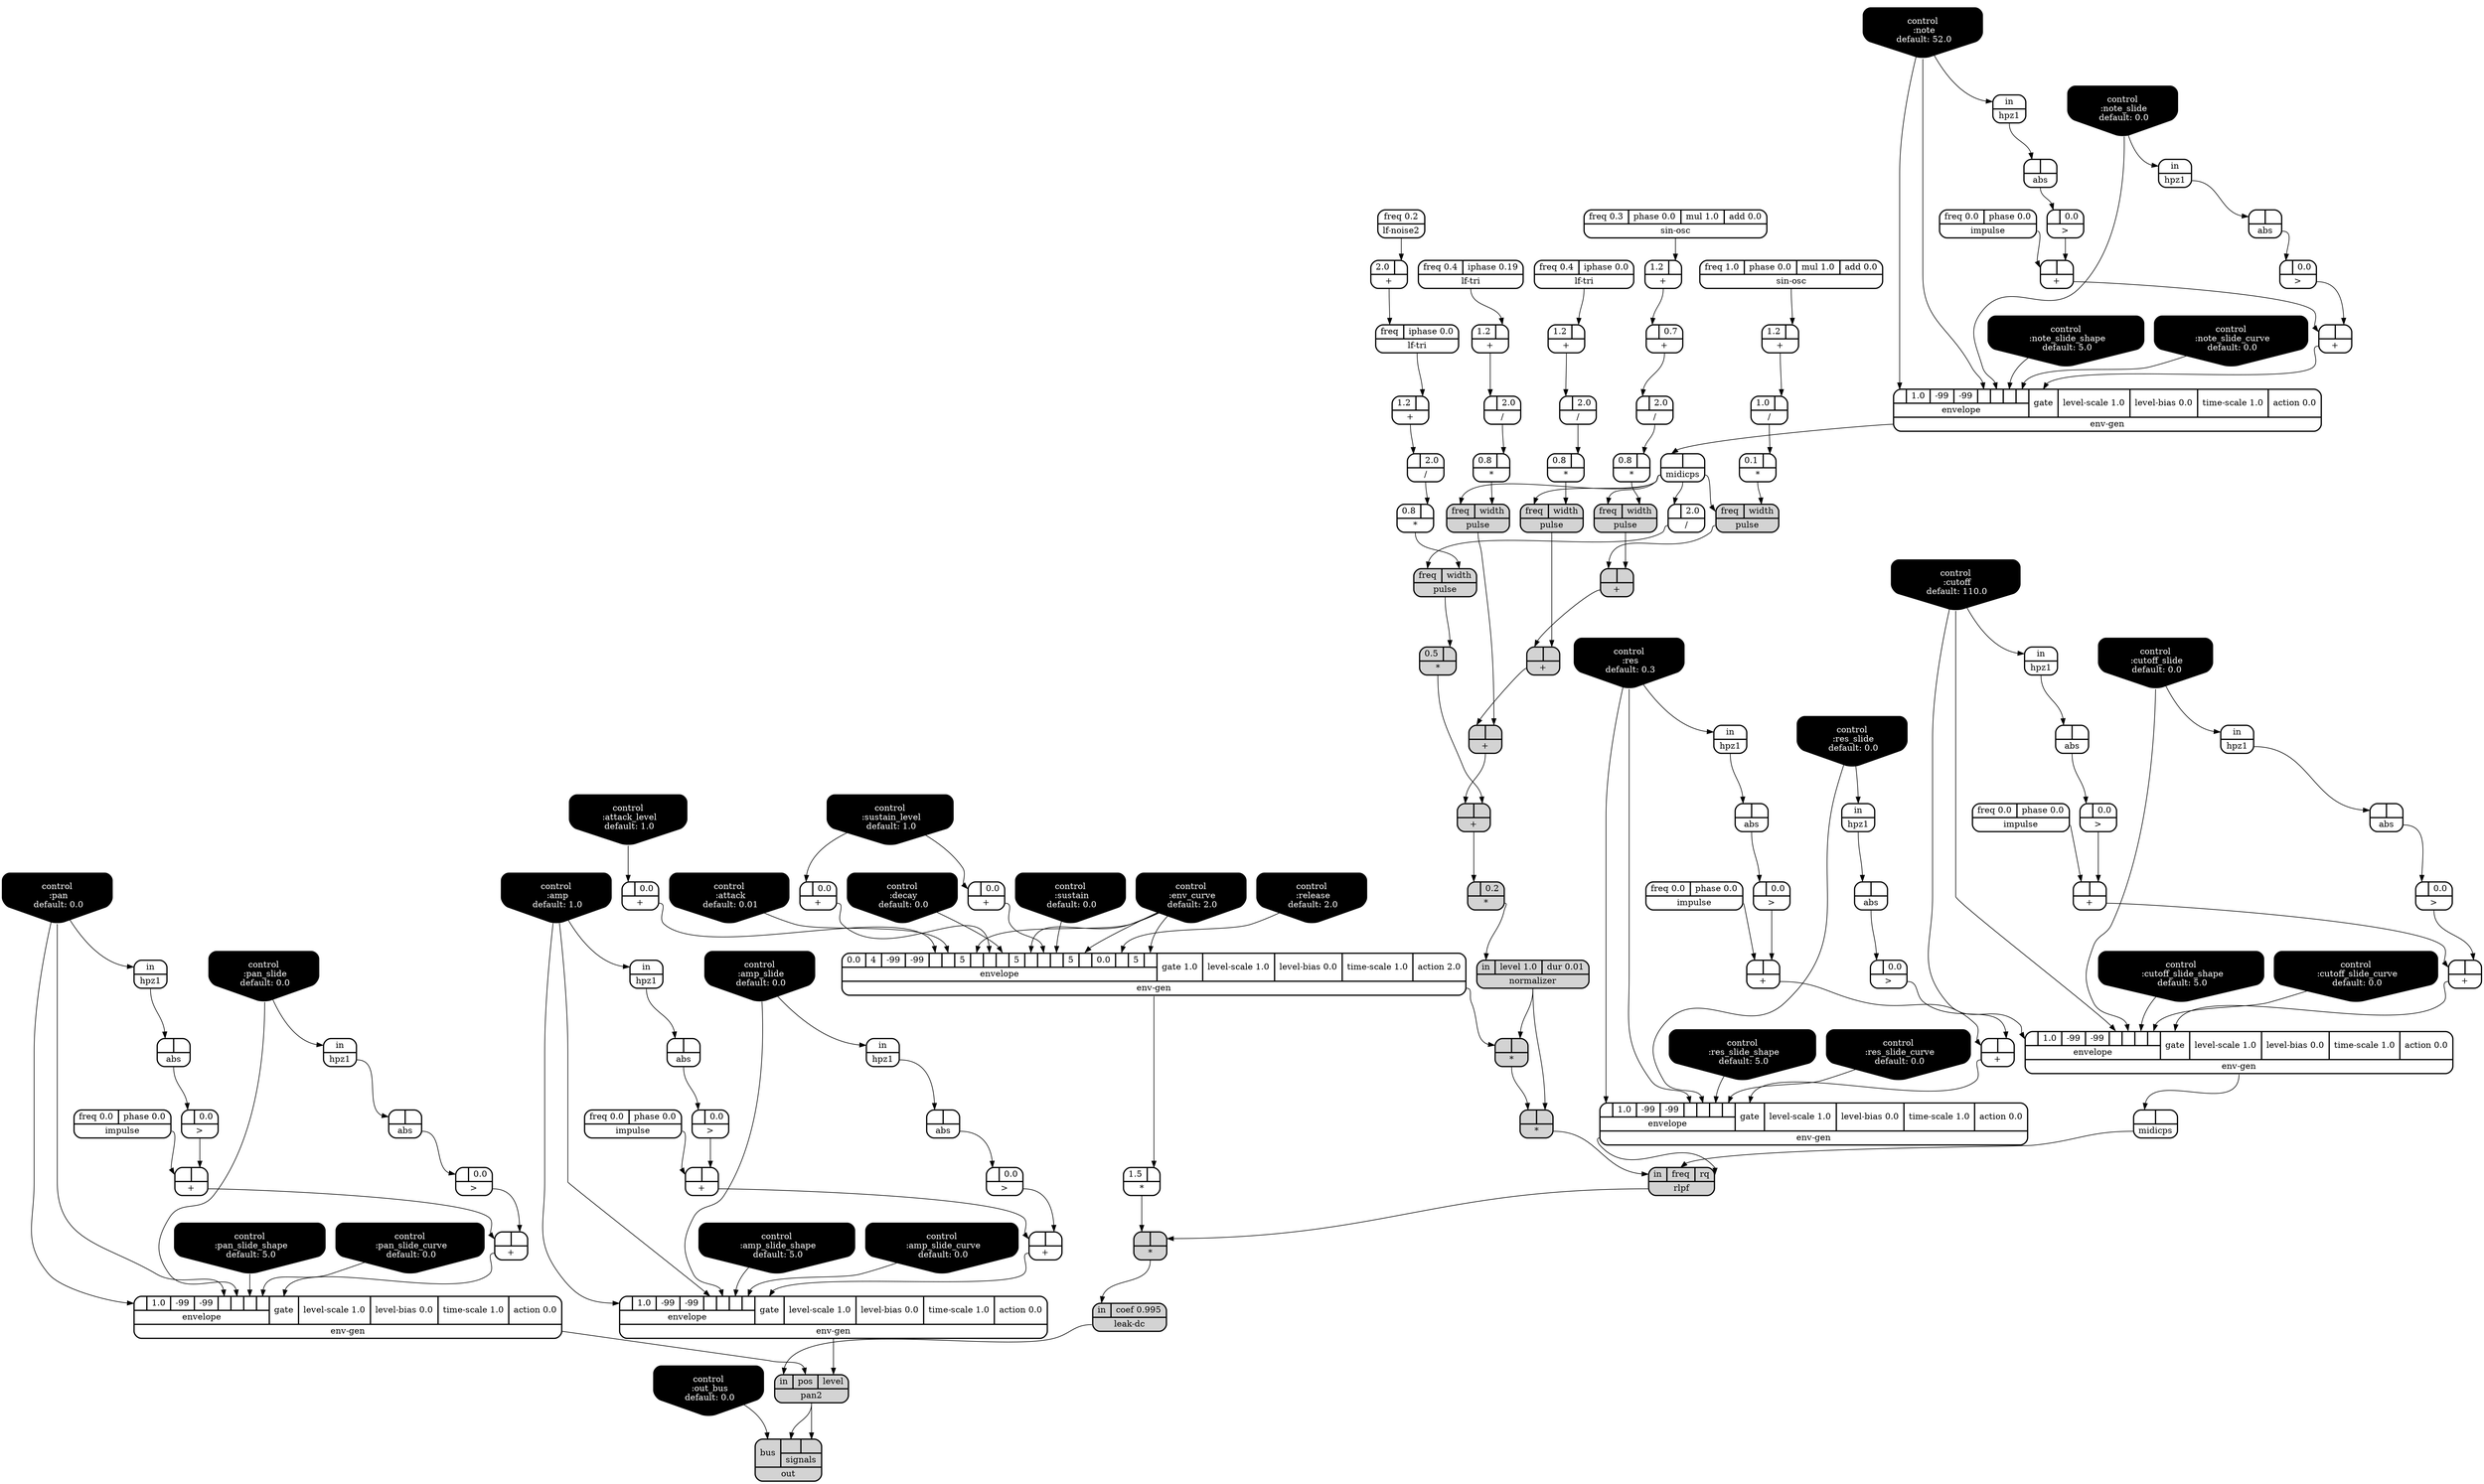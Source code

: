 digraph synthdef {
46 [label = "{{ <a> 1.5|<b> } |<__UG_NAME__>* }" style="bold, rounded" shape=record rankdir=LR];
77 [label = "{{ <a> 0.1|<b> } |<__UG_NAME__>* }" style="bold, rounded" shape=record rankdir=LR];
83 [label = "{{ <a> 0.8|<b> } |<__UG_NAME__>* }" style="bold, rounded" shape=record rankdir=LR];
89 [label = "{{ <a> 0.8|<b> } |<__UG_NAME__>* }" style="bold, rounded" shape=record rankdir=LR];
97 [label = "{{ <a> 0.8|<b> } |<__UG_NAME__>* }" style="bold, rounded" shape=record rankdir=LR];
102 [label = "{{ <a> 0.8|<b> } |<__UG_NAME__>* }" style="bold, rounded" shape=record rankdir=LR];
104 [label = "{{ <a> 0.5|<b> } |<__UG_NAME__>* }" style="filled, bold, rounded"  shape=record rankdir=LR];
106 [label = "{{ <a> |<b> 0.2} |<__UG_NAME__>* }" style="filled, bold, rounded"  shape=record rankdir=LR];
108 [label = "{{ <a> |<b> } |<__UG_NAME__>* }" style="filled, bold, rounded"  shape=record rankdir=LR];
109 [label = "{{ <a> |<b> } |<__UG_NAME__>* }" style="filled, bold, rounded"  shape=record rankdir=LR];
123 [label = "{{ <a> |<b> } |<__UG_NAME__>* }" style="filled, bold, rounded"  shape=record rankdir=LR];
29 [label = "{{ <a> 1.2|<b> } |<__UG_NAME__>+ }" style="bold, rounded" shape=record rankdir=LR];
30 [label = "{{ <a> |<b> 0.0} |<__UG_NAME__>+ }" style="bold, rounded" shape=record rankdir=LR];
35 [label = "{{ <a> |<b> } |<__UG_NAME__>+ }" style="bold, rounded" shape=record rankdir=LR];
39 [label = "{{ <a> |<b> } |<__UG_NAME__>+ }" style="bold, rounded" shape=record rankdir=LR];
43 [label = "{{ <a> |<b> 0.0} |<__UG_NAME__>+ }" style="bold, rounded" shape=record rankdir=LR];
44 [label = "{{ <a> |<b> 0.0} |<__UG_NAME__>+ }" style="bold, rounded" shape=record rankdir=LR];
56 [label = "{{ <a> |<b> } |<__UG_NAME__>+ }" style="bold, rounded" shape=record rankdir=LR];
60 [label = "{{ <a> |<b> } |<__UG_NAME__>+ }" style="bold, rounded" shape=record rankdir=LR];
62 [label = "{{ <a> 2.0|<b> } |<__UG_NAME__>+ }" style="bold, rounded" shape=record rankdir=LR];
68 [label = "{{ <a> |<b> } |<__UG_NAME__>+ }" style="bold, rounded" shape=record rankdir=LR];
72 [label = "{{ <a> |<b> } |<__UG_NAME__>+ }" style="bold, rounded" shape=record rankdir=LR];
75 [label = "{{ <a> 1.2|<b> } |<__UG_NAME__>+ }" style="bold, rounded" shape=record rankdir=LR];
80 [label = "{{ <a> 1.2|<b> } |<__UG_NAME__>+ }" style="bold, rounded" shape=record rankdir=LR];
81 [label = "{{ <a> |<b> 0.7} |<__UG_NAME__>+ }" style="bold, rounded" shape=record rankdir=LR];
85 [label = "{{ <a> |<b> } |<__UG_NAME__>+ }" style="filled, bold, rounded"  shape=record rankdir=LR];
87 [label = "{{ <a> 1.2|<b> } |<__UG_NAME__>+ }" style="bold, rounded" shape=record rankdir=LR];
95 [label = "{{ <a> |<b> } |<__UG_NAME__>+ }" style="filled, bold, rounded"  shape=record rankdir=LR];
99 [label = "{{ <a> |<b> } |<__UG_NAME__>+ }" style="filled, bold, rounded"  shape=record rankdir=LR];
100 [label = "{{ <a> 1.2|<b> } |<__UG_NAME__>+ }" style="bold, rounded" shape=record rankdir=LR];
105 [label = "{{ <a> |<b> } |<__UG_NAME__>+ }" style="filled, bold, rounded"  shape=record rankdir=LR];
113 [label = "{{ <a> |<b> } |<__UG_NAME__>+ }" style="bold, rounded" shape=record rankdir=LR];
115 [label = "{{ <a> |<b> } |<__UG_NAME__>+ }" style="bold, rounded" shape=record rankdir=LR];
119 [label = "{{ <a> |<b> } |<__UG_NAME__>+ }" style="bold, rounded" shape=record rankdir=LR];
120 [label = "{{ <a> |<b> } |<__UG_NAME__>+ }" style="bold, rounded" shape=record rankdir=LR];
42 [label = "{{ <a> |<b> 2.0} |<__UG_NAME__>/ }" style="bold, rounded" shape=record rankdir=LR];
76 [label = "{{ <a> 1.0|<b> } |<__UG_NAME__>/ }" style="bold, rounded" shape=record rankdir=LR];
82 [label = "{{ <a> |<b> 2.0} |<__UG_NAME__>/ }" style="bold, rounded" shape=record rankdir=LR];
88 [label = "{{ <a> |<b> 2.0} |<__UG_NAME__>/ }" style="bold, rounded" shape=record rankdir=LR];
96 [label = "{{ <a> |<b> 2.0} |<__UG_NAME__>/ }" style="bold, rounded" shape=record rankdir=LR];
101 [label = "{{ <a> |<b> 2.0} |<__UG_NAME__>/ }" style="bold, rounded" shape=record rankdir=LR];
34 [label = "{{ <a> |<b> 0.0} |<__UG_NAME__>\> }" style="bold, rounded" shape=record rankdir=LR];
38 [label = "{{ <a> |<b> 0.0} |<__UG_NAME__>\> }" style="bold, rounded" shape=record rankdir=LR];
49 [label = "{{ <a> |<b> 0.0} |<__UG_NAME__>\> }" style="bold, rounded" shape=record rankdir=LR];
55 [label = "{{ <a> |<b> 0.0} |<__UG_NAME__>\> }" style="bold, rounded" shape=record rankdir=LR];
59 [label = "{{ <a> |<b> 0.0} |<__UG_NAME__>\> }" style="bold, rounded" shape=record rankdir=LR];
67 [label = "{{ <a> |<b> 0.0} |<__UG_NAME__>\> }" style="bold, rounded" shape=record rankdir=LR];
71 [label = "{{ <a> |<b> 0.0} |<__UG_NAME__>\> }" style="bold, rounded" shape=record rankdir=LR];
93 [label = "{{ <a> |<b> 0.0} |<__UG_NAME__>\> }" style="bold, rounded" shape=record rankdir=LR];
112 [label = "{{ <a> |<b> 0.0} |<__UG_NAME__>\> }" style="bold, rounded" shape=record rankdir=LR];
114 [label = "{{ <a> |<b> 0.0} |<__UG_NAME__>\> }" style="bold, rounded" shape=record rankdir=LR];
33 [label = "{{ <a> |<b> } |<__UG_NAME__>abs }" style="bold, rounded" shape=record rankdir=LR];
37 [label = "{{ <a> |<b> } |<__UG_NAME__>abs }" style="bold, rounded" shape=record rankdir=LR];
48 [label = "{{ <a> |<b> } |<__UG_NAME__>abs }" style="bold, rounded" shape=record rankdir=LR];
51 [label = "{{ <a> |<b> } |<__UG_NAME__>abs }" style="bold, rounded" shape=record rankdir=LR];
54 [label = "{{ <a> |<b> } |<__UG_NAME__>abs }" style="bold, rounded" shape=record rankdir=LR];
58 [label = "{{ <a> |<b> } |<__UG_NAME__>abs }" style="bold, rounded" shape=record rankdir=LR];
66 [label = "{{ <a> |<b> } |<__UG_NAME__>abs }" style="bold, rounded" shape=record rankdir=LR];
70 [label = "{{ <a> |<b> } |<__UG_NAME__>abs }" style="bold, rounded" shape=record rankdir=LR];
92 [label = "{{ <a> |<b> } |<__UG_NAME__>abs }" style="bold, rounded" shape=record rankdir=LR];
111 [label = "{{ <a> |<b> } |<__UG_NAME__>abs }" style="bold, rounded" shape=record rankdir=LR];
0 [label = "control
 :note
 default: 52.0" shape=invhouse style="rounded, filled, bold" fillcolor=black fontcolor=white ]; 
1 [label = "control
 :note_slide
 default: 0.0" shape=invhouse style="rounded, filled, bold" fillcolor=black fontcolor=white ]; 
2 [label = "control
 :note_slide_shape
 default: 5.0" shape=invhouse style="rounded, filled, bold" fillcolor=black fontcolor=white ]; 
3 [label = "control
 :note_slide_curve
 default: 0.0" shape=invhouse style="rounded, filled, bold" fillcolor=black fontcolor=white ]; 
4 [label = "control
 :amp
 default: 1.0" shape=invhouse style="rounded, filled, bold" fillcolor=black fontcolor=white ]; 
5 [label = "control
 :amp_slide
 default: 0.0" shape=invhouse style="rounded, filled, bold" fillcolor=black fontcolor=white ]; 
6 [label = "control
 :amp_slide_shape
 default: 5.0" shape=invhouse style="rounded, filled, bold" fillcolor=black fontcolor=white ]; 
7 [label = "control
 :amp_slide_curve
 default: 0.0" shape=invhouse style="rounded, filled, bold" fillcolor=black fontcolor=white ]; 
8 [label = "control
 :pan
 default: 0.0" shape=invhouse style="rounded, filled, bold" fillcolor=black fontcolor=white ]; 
9 [label = "control
 :pan_slide
 default: 0.0" shape=invhouse style="rounded, filled, bold" fillcolor=black fontcolor=white ]; 
10 [label = "control
 :pan_slide_shape
 default: 5.0" shape=invhouse style="rounded, filled, bold" fillcolor=black fontcolor=white ]; 
11 [label = "control
 :pan_slide_curve
 default: 0.0" shape=invhouse style="rounded, filled, bold" fillcolor=black fontcolor=white ]; 
12 [label = "control
 :attack
 default: 0.01" shape=invhouse style="rounded, filled, bold" fillcolor=black fontcolor=white ]; 
13 [label = "control
 :decay
 default: 0.0" shape=invhouse style="rounded, filled, bold" fillcolor=black fontcolor=white ]; 
14 [label = "control
 :sustain
 default: 0.0" shape=invhouse style="rounded, filled, bold" fillcolor=black fontcolor=white ]; 
15 [label = "control
 :release
 default: 2.0" shape=invhouse style="rounded, filled, bold" fillcolor=black fontcolor=white ]; 
16 [label = "control
 :attack_level
 default: 1.0" shape=invhouse style="rounded, filled, bold" fillcolor=black fontcolor=white ]; 
17 [label = "control
 :sustain_level
 default: 1.0" shape=invhouse style="rounded, filled, bold" fillcolor=black fontcolor=white ]; 
18 [label = "control
 :env_curve
 default: 2.0" shape=invhouse style="rounded, filled, bold" fillcolor=black fontcolor=white ]; 
19 [label = "control
 :cutoff
 default: 110.0" shape=invhouse style="rounded, filled, bold" fillcolor=black fontcolor=white ]; 
20 [label = "control
 :cutoff_slide
 default: 0.0" shape=invhouse style="rounded, filled, bold" fillcolor=black fontcolor=white ]; 
21 [label = "control
 :cutoff_slide_shape
 default: 5.0" shape=invhouse style="rounded, filled, bold" fillcolor=black fontcolor=white ]; 
22 [label = "control
 :cutoff_slide_curve
 default: 0.0" shape=invhouse style="rounded, filled, bold" fillcolor=black fontcolor=white ]; 
23 [label = "control
 :res
 default: 0.3" shape=invhouse style="rounded, filled, bold" fillcolor=black fontcolor=white ]; 
24 [label = "control
 :res_slide
 default: 0.0" shape=invhouse style="rounded, filled, bold" fillcolor=black fontcolor=white ]; 
25 [label = "control
 :res_slide_shape
 default: 5.0" shape=invhouse style="rounded, filled, bold" fillcolor=black fontcolor=white ]; 
26 [label = "control
 :res_slide_curve
 default: 0.0" shape=invhouse style="rounded, filled, bold" fillcolor=black fontcolor=white ]; 
27 [label = "control
 :out_bus
 default: 0.0" shape=invhouse style="rounded, filled, bold" fillcolor=black fontcolor=white ]; 
40 [label = "{{ {{<envelope___control___0>|1.0|-99|-99|<envelope___control___4>|<envelope___control___5>|<envelope___control___6>|<envelope___control___7>}|envelope}|<gate> gate|<level____scale> level-scale 1.0|<level____bias> level-bias 0.0|<time____scale> time-scale 1.0|<action> action 0.0} |<__UG_NAME__>env-gen }" style="bold, rounded" shape=record rankdir=LR];
45 [label = "{{ {{0.0|4|-99|-99|<envelope___binary____op____u____gen___4>|<envelope___control___5>|5|<envelope___control___7>|<envelope___binary____op____u____gen___8>|<envelope___control___9>|5|<envelope___control___11>|<envelope___binary____op____u____gen___12>|<envelope___control___13>|5|<envelope___control___15>|0.0|<envelope___control___17>|5|<envelope___control___19>}|envelope}|<gate> gate 1.0|<level____scale> level-scale 1.0|<level____bias> level-bias 0.0|<time____scale> time-scale 1.0|<action> action 2.0} |<__UG_NAME__>env-gen }" style="bold, rounded" shape=record rankdir=LR];
73 [label = "{{ {{<envelope___control___0>|1.0|-99|-99|<envelope___control___4>|<envelope___control___5>|<envelope___control___6>|<envelope___control___7>}|envelope}|<gate> gate|<level____scale> level-scale 1.0|<level____bias> level-bias 0.0|<time____scale> time-scale 1.0|<action> action 0.0} |<__UG_NAME__>env-gen }" style="bold, rounded" shape=record rankdir=LR];
116 [label = "{{ {{<envelope___control___0>|1.0|-99|-99|<envelope___control___4>|<envelope___control___5>|<envelope___control___6>|<envelope___control___7>}|envelope}|<gate> gate|<level____scale> level-scale 1.0|<level____bias> level-bias 0.0|<time____scale> time-scale 1.0|<action> action 0.0} |<__UG_NAME__>env-gen }" style="bold, rounded" shape=record rankdir=LR];
121 [label = "{{ {{<envelope___control___0>|1.0|-99|-99|<envelope___control___4>|<envelope___control___5>|<envelope___control___6>|<envelope___control___7>}|envelope}|<gate> gate|<level____scale> level-scale 1.0|<level____bias> level-bias 0.0|<time____scale> time-scale 1.0|<action> action 0.0} |<__UG_NAME__>env-gen }" style="bold, rounded" shape=record rankdir=LR];
125 [label = "{{ {{<envelope___control___0>|1.0|-99|-99|<envelope___control___4>|<envelope___control___5>|<envelope___control___6>|<envelope___control___7>}|envelope}|<gate> gate|<level____scale> level-scale 1.0|<level____bias> level-bias 0.0|<time____scale> time-scale 1.0|<action> action 0.0} |<__UG_NAME__>env-gen }" style="bold, rounded" shape=record rankdir=LR];
32 [label = "{{ <in> in} |<__UG_NAME__>hpz1 }" style="bold, rounded" shape=record rankdir=LR];
36 [label = "{{ <in> in} |<__UG_NAME__>hpz1 }" style="bold, rounded" shape=record rankdir=LR];
47 [label = "{{ <in> in} |<__UG_NAME__>hpz1 }" style="bold, rounded" shape=record rankdir=LR];
50 [label = "{{ <in> in} |<__UG_NAME__>hpz1 }" style="bold, rounded" shape=record rankdir=LR];
53 [label = "{{ <in> in} |<__UG_NAME__>hpz1 }" style="bold, rounded" shape=record rankdir=LR];
57 [label = "{{ <in> in} |<__UG_NAME__>hpz1 }" style="bold, rounded" shape=record rankdir=LR];
65 [label = "{{ <in> in} |<__UG_NAME__>hpz1 }" style="bold, rounded" shape=record rankdir=LR];
69 [label = "{{ <in> in} |<__UG_NAME__>hpz1 }" style="bold, rounded" shape=record rankdir=LR];
91 [label = "{{ <in> in} |<__UG_NAME__>hpz1 }" style="bold, rounded" shape=record rankdir=LR];
94 [label = "{{ <in> in} |<__UG_NAME__>hpz1 }" style="bold, rounded" shape=record rankdir=LR];
31 [label = "{{ <freq> freq 0.0|<phase> phase 0.0} |<__UG_NAME__>impulse }" style="bold, rounded" shape=record rankdir=LR];
52 [label = "{{ <freq> freq 0.0|<phase> phase 0.0} |<__UG_NAME__>impulse }" style="bold, rounded" shape=record rankdir=LR];
64 [label = "{{ <freq> freq 0.0|<phase> phase 0.0} |<__UG_NAME__>impulse }" style="bold, rounded" shape=record rankdir=LR];
110 [label = "{{ <freq> freq 0.0|<phase> phase 0.0} |<__UG_NAME__>impulse }" style="bold, rounded" shape=record rankdir=LR];
118 [label = "{{ <freq> freq 0.0|<phase> phase 0.0} |<__UG_NAME__>impulse }" style="bold, rounded" shape=record rankdir=LR];
124 [label = "{{ <in> in|<coef> coef 0.995} |<__UG_NAME__>leak-dc }" style="filled, bold, rounded"  shape=record rankdir=LR];
61 [label = "{{ <freq> freq 0.2} |<__UG_NAME__>lf-noise2 }" style="bold, rounded" shape=record rankdir=LR];
28 [label = "{{ <freq> freq 0.4|<iphase> iphase 0.19} |<__UG_NAME__>lf-tri }" style="bold, rounded" shape=record rankdir=LR];
63 [label = "{{ <freq> freq|<iphase> iphase 0.0} |<__UG_NAME__>lf-tri }" style="bold, rounded" shape=record rankdir=LR];
86 [label = "{{ <freq> freq 0.4|<iphase> iphase 0.0} |<__UG_NAME__>lf-tri }" style="bold, rounded" shape=record rankdir=LR];
41 [label = "{{ <a> |<b> } |<__UG_NAME__>midicps }" style="bold, rounded" shape=record rankdir=LR];
117 [label = "{{ <a> |<b> } |<__UG_NAME__>midicps }" style="bold, rounded" shape=record rankdir=LR];
107 [label = "{{ <in> in|<level> level 1.0|<dur> dur 0.01} |<__UG_NAME__>normalizer }" style="filled, bold, rounded"  shape=record rankdir=LR];
127 [label = "{{ <bus> bus|{{<signals___pan2___0>|<signals___pan2___1>}|signals}} |<__UG_NAME__>out }" style="filled, bold, rounded"  shape=record rankdir=LR];
126 [label = "{{ <in> in|<pos> pos|<level> level} |<__UG_NAME__>pan2 }" style="filled, bold, rounded"  shape=record rankdir=LR];
78 [label = "{{ <freq> freq|<width> width} |<__UG_NAME__>pulse }" style="filled, bold, rounded"  shape=record rankdir=LR];
84 [label = "{{ <freq> freq|<width> width} |<__UG_NAME__>pulse }" style="filled, bold, rounded"  shape=record rankdir=LR];
90 [label = "{{ <freq> freq|<width> width} |<__UG_NAME__>pulse }" style="filled, bold, rounded"  shape=record rankdir=LR];
98 [label = "{{ <freq> freq|<width> width} |<__UG_NAME__>pulse }" style="filled, bold, rounded"  shape=record rankdir=LR];
103 [label = "{{ <freq> freq|<width> width} |<__UG_NAME__>pulse }" style="filled, bold, rounded"  shape=record rankdir=LR];
122 [label = "{{ <in> in|<freq> freq|<rq> rq} |<__UG_NAME__>rlpf }" style="filled, bold, rounded"  shape=record rankdir=LR];
74 [label = "{{ <freq> freq 1.0|<phase> phase 0.0|<mul> mul 1.0|<add> add 0.0} |<__UG_NAME__>sin-osc }" style="bold, rounded" shape=record rankdir=LR];
79 [label = "{{ <freq> freq 0.3|<phase> phase 0.0|<mul> mul 1.0|<add> add 0.0} |<__UG_NAME__>sin-osc }" style="bold, rounded" shape=record rankdir=LR];

45:__UG_NAME__ -> 46:b ;
76:__UG_NAME__ -> 77:b ;
82:__UG_NAME__ -> 83:b ;
88:__UG_NAME__ -> 89:b ;
96:__UG_NAME__ -> 97:b ;
101:__UG_NAME__ -> 102:b ;
103:__UG_NAME__ -> 104:b ;
105:__UG_NAME__ -> 106:a ;
107:__UG_NAME__ -> 108:b ;
45:__UG_NAME__ -> 108:a ;
107:__UG_NAME__ -> 109:b ;
108:__UG_NAME__ -> 109:a ;
122:__UG_NAME__ -> 123:b ;
46:__UG_NAME__ -> 123:a ;
28:__UG_NAME__ -> 29:b ;
16:__UG_NAME__ -> 30:a ;
34:__UG_NAME__ -> 35:b ;
31:__UG_NAME__ -> 35:a ;
38:__UG_NAME__ -> 39:b ;
35:__UG_NAME__ -> 39:a ;
17:__UG_NAME__ -> 43:a ;
17:__UG_NAME__ -> 44:a ;
55:__UG_NAME__ -> 56:b ;
52:__UG_NAME__ -> 56:a ;
59:__UG_NAME__ -> 60:b ;
56:__UG_NAME__ -> 60:a ;
61:__UG_NAME__ -> 62:b ;
67:__UG_NAME__ -> 68:b ;
64:__UG_NAME__ -> 68:a ;
71:__UG_NAME__ -> 72:b ;
68:__UG_NAME__ -> 72:a ;
74:__UG_NAME__ -> 75:b ;
79:__UG_NAME__ -> 80:b ;
80:__UG_NAME__ -> 81:a ;
84:__UG_NAME__ -> 85:b ;
78:__UG_NAME__ -> 85:a ;
86:__UG_NAME__ -> 87:b ;
90:__UG_NAME__ -> 95:b ;
85:__UG_NAME__ -> 95:a ;
98:__UG_NAME__ -> 99:b ;
95:__UG_NAME__ -> 99:a ;
63:__UG_NAME__ -> 100:b ;
104:__UG_NAME__ -> 105:b ;
99:__UG_NAME__ -> 105:a ;
112:__UG_NAME__ -> 113:b ;
110:__UG_NAME__ -> 113:a ;
114:__UG_NAME__ -> 115:b ;
113:__UG_NAME__ -> 115:a ;
49:__UG_NAME__ -> 119:b ;
118:__UG_NAME__ -> 119:a ;
93:__UG_NAME__ -> 120:b ;
119:__UG_NAME__ -> 120:a ;
41:__UG_NAME__ -> 42:a ;
75:__UG_NAME__ -> 76:b ;
81:__UG_NAME__ -> 82:a ;
87:__UG_NAME__ -> 88:a ;
29:__UG_NAME__ -> 96:a ;
100:__UG_NAME__ -> 101:a ;
33:__UG_NAME__ -> 34:a ;
37:__UG_NAME__ -> 38:a ;
48:__UG_NAME__ -> 49:a ;
54:__UG_NAME__ -> 55:a ;
58:__UG_NAME__ -> 59:a ;
66:__UG_NAME__ -> 67:a ;
70:__UG_NAME__ -> 71:a ;
92:__UG_NAME__ -> 93:a ;
111:__UG_NAME__ -> 112:a ;
51:__UG_NAME__ -> 114:a ;
32:__UG_NAME__ -> 33:a ;
36:__UG_NAME__ -> 37:a ;
47:__UG_NAME__ -> 48:a ;
50:__UG_NAME__ -> 51:a ;
53:__UG_NAME__ -> 54:a ;
57:__UG_NAME__ -> 58:a ;
65:__UG_NAME__ -> 66:a ;
69:__UG_NAME__ -> 70:a ;
91:__UG_NAME__ -> 92:a ;
94:__UG_NAME__ -> 111:a ;
39:__UG_NAME__ -> 40:gate ;
0:__UG_NAME__ -> 40:envelope___control___0 ;
0:__UG_NAME__ -> 40:envelope___control___4 ;
1:__UG_NAME__ -> 40:envelope___control___5 ;
2:__UG_NAME__ -> 40:envelope___control___6 ;
3:__UG_NAME__ -> 40:envelope___control___7 ;
30:__UG_NAME__ -> 45:envelope___binary____op____u____gen___4 ;
12:__UG_NAME__ -> 45:envelope___control___5 ;
18:__UG_NAME__ -> 45:envelope___control___7 ;
43:__UG_NAME__ -> 45:envelope___binary____op____u____gen___8 ;
13:__UG_NAME__ -> 45:envelope___control___9 ;
18:__UG_NAME__ -> 45:envelope___control___11 ;
44:__UG_NAME__ -> 45:envelope___binary____op____u____gen___12 ;
14:__UG_NAME__ -> 45:envelope___control___13 ;
18:__UG_NAME__ -> 45:envelope___control___15 ;
15:__UG_NAME__ -> 45:envelope___control___17 ;
18:__UG_NAME__ -> 45:envelope___control___19 ;
72:__UG_NAME__ -> 73:gate ;
8:__UG_NAME__ -> 73:envelope___control___0 ;
8:__UG_NAME__ -> 73:envelope___control___4 ;
9:__UG_NAME__ -> 73:envelope___control___5 ;
10:__UG_NAME__ -> 73:envelope___control___6 ;
11:__UG_NAME__ -> 73:envelope___control___7 ;
115:__UG_NAME__ -> 116:gate ;
19:__UG_NAME__ -> 116:envelope___control___0 ;
19:__UG_NAME__ -> 116:envelope___control___4 ;
20:__UG_NAME__ -> 116:envelope___control___5 ;
21:__UG_NAME__ -> 116:envelope___control___6 ;
22:__UG_NAME__ -> 116:envelope___control___7 ;
120:__UG_NAME__ -> 121:gate ;
23:__UG_NAME__ -> 121:envelope___control___0 ;
23:__UG_NAME__ -> 121:envelope___control___4 ;
24:__UG_NAME__ -> 121:envelope___control___5 ;
25:__UG_NAME__ -> 121:envelope___control___6 ;
26:__UG_NAME__ -> 121:envelope___control___7 ;
60:__UG_NAME__ -> 125:gate ;
4:__UG_NAME__ -> 125:envelope___control___0 ;
4:__UG_NAME__ -> 125:envelope___control___4 ;
5:__UG_NAME__ -> 125:envelope___control___5 ;
6:__UG_NAME__ -> 125:envelope___control___6 ;
7:__UG_NAME__ -> 125:envelope___control___7 ;
0:__UG_NAME__ -> 32:in ;
1:__UG_NAME__ -> 36:in ;
23:__UG_NAME__ -> 47:in ;
20:__UG_NAME__ -> 50:in ;
4:__UG_NAME__ -> 53:in ;
5:__UG_NAME__ -> 57:in ;
8:__UG_NAME__ -> 65:in ;
9:__UG_NAME__ -> 69:in ;
24:__UG_NAME__ -> 91:in ;
19:__UG_NAME__ -> 94:in ;
123:__UG_NAME__ -> 124:in ;
62:__UG_NAME__ -> 63:freq ;
40:__UG_NAME__ -> 41:a ;
116:__UG_NAME__ -> 117:a ;
106:__UG_NAME__ -> 107:in ;
126:__UG_NAME__ -> 127:signals___pan2___0 ;
126:__UG_NAME__ -> 127:signals___pan2___1 ;
27:__UG_NAME__ -> 127:bus ;
125:__UG_NAME__ -> 126:level ;
73:__UG_NAME__ -> 126:pos ;
124:__UG_NAME__ -> 126:in ;
77:__UG_NAME__ -> 78:width ;
41:__UG_NAME__ -> 78:freq ;
83:__UG_NAME__ -> 84:width ;
41:__UG_NAME__ -> 84:freq ;
89:__UG_NAME__ -> 90:width ;
41:__UG_NAME__ -> 90:freq ;
97:__UG_NAME__ -> 98:width ;
41:__UG_NAME__ -> 98:freq ;
102:__UG_NAME__ -> 103:width ;
42:__UG_NAME__ -> 103:freq ;
121:__UG_NAME__ -> 122:rq ;
117:__UG_NAME__ -> 122:freq ;
109:__UG_NAME__ -> 122:in ;

}